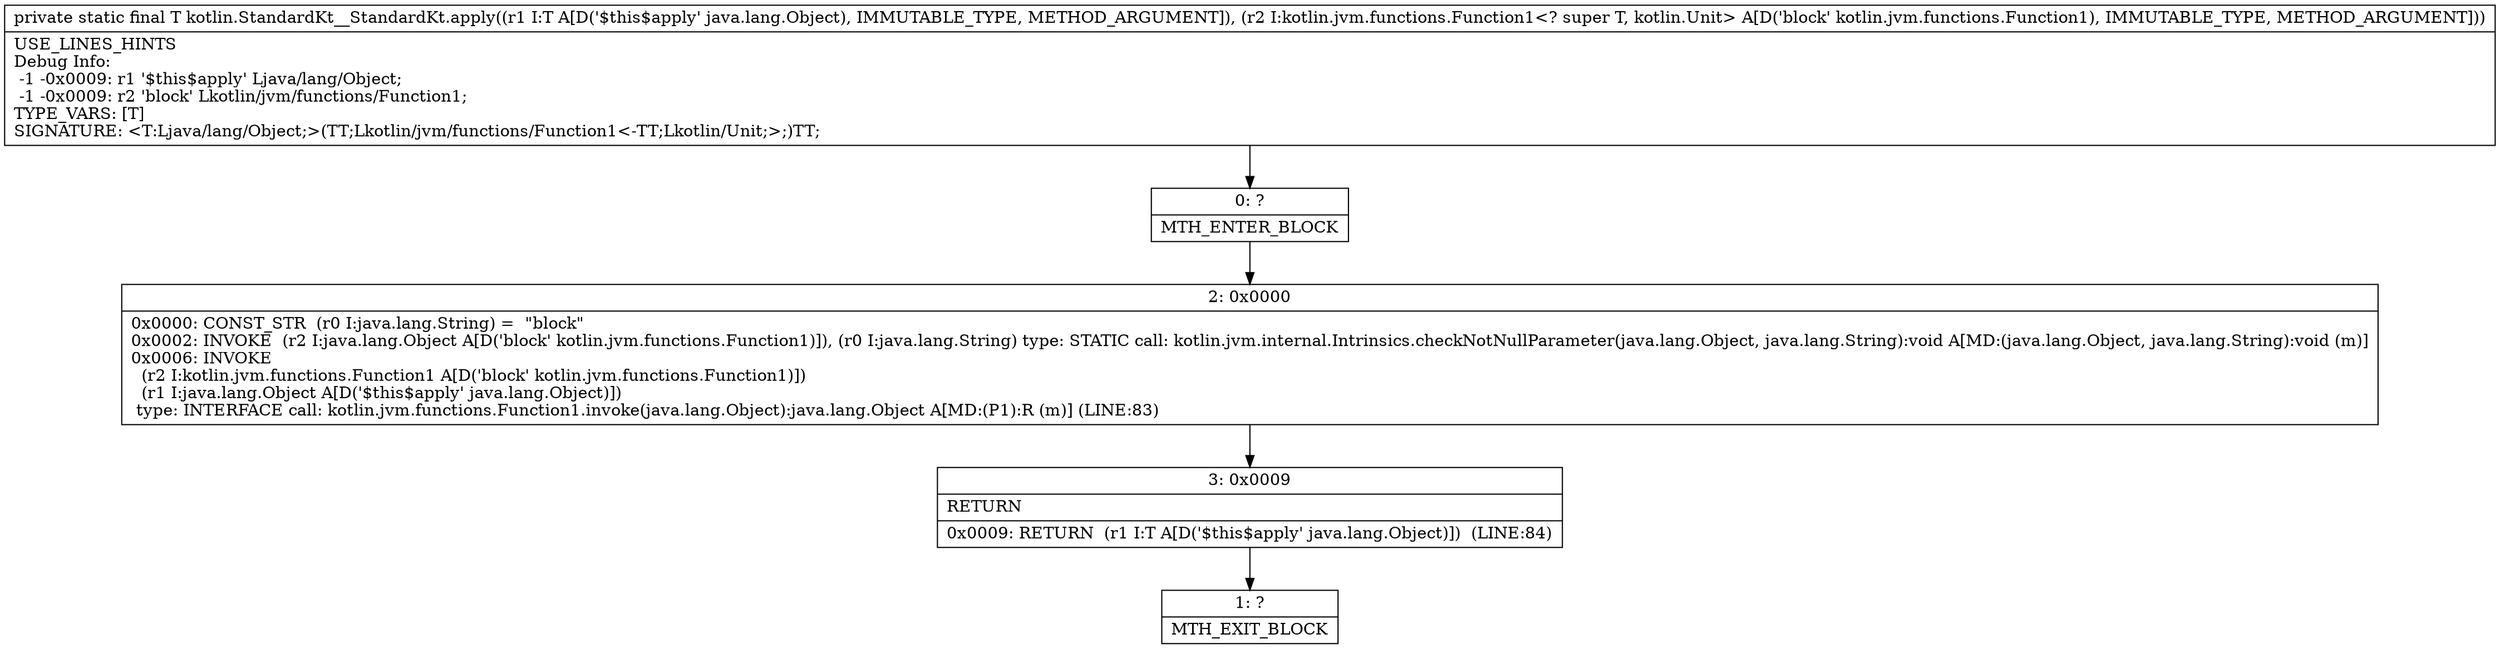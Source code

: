 digraph "CFG forkotlin.StandardKt__StandardKt.apply(Ljava\/lang\/Object;Lkotlin\/jvm\/functions\/Function1;)Ljava\/lang\/Object;" {
Node_0 [shape=record,label="{0\:\ ?|MTH_ENTER_BLOCK\l}"];
Node_2 [shape=record,label="{2\:\ 0x0000|0x0000: CONST_STR  (r0 I:java.lang.String) =  \"block\" \l0x0002: INVOKE  (r2 I:java.lang.Object A[D('block' kotlin.jvm.functions.Function1)]), (r0 I:java.lang.String) type: STATIC call: kotlin.jvm.internal.Intrinsics.checkNotNullParameter(java.lang.Object, java.lang.String):void A[MD:(java.lang.Object, java.lang.String):void (m)]\l0x0006: INVOKE  \l  (r2 I:kotlin.jvm.functions.Function1 A[D('block' kotlin.jvm.functions.Function1)])\l  (r1 I:java.lang.Object A[D('$this$apply' java.lang.Object)])\l type: INTERFACE call: kotlin.jvm.functions.Function1.invoke(java.lang.Object):java.lang.Object A[MD:(P1):R (m)] (LINE:83)\l}"];
Node_3 [shape=record,label="{3\:\ 0x0009|RETURN\l|0x0009: RETURN  (r1 I:T A[D('$this$apply' java.lang.Object)])  (LINE:84)\l}"];
Node_1 [shape=record,label="{1\:\ ?|MTH_EXIT_BLOCK\l}"];
MethodNode[shape=record,label="{private static final T kotlin.StandardKt__StandardKt.apply((r1 I:T A[D('$this$apply' java.lang.Object), IMMUTABLE_TYPE, METHOD_ARGUMENT]), (r2 I:kotlin.jvm.functions.Function1\<? super T, kotlin.Unit\> A[D('block' kotlin.jvm.functions.Function1), IMMUTABLE_TYPE, METHOD_ARGUMENT]))  | USE_LINES_HINTS\lDebug Info:\l  \-1 \-0x0009: r1 '$this$apply' Ljava\/lang\/Object;\l  \-1 \-0x0009: r2 'block' Lkotlin\/jvm\/functions\/Function1;\lTYPE_VARS: [T]\lSIGNATURE: \<T:Ljava\/lang\/Object;\>(TT;Lkotlin\/jvm\/functions\/Function1\<\-TT;Lkotlin\/Unit;\>;)TT;\l}"];
MethodNode -> Node_0;Node_0 -> Node_2;
Node_2 -> Node_3;
Node_3 -> Node_1;
}

